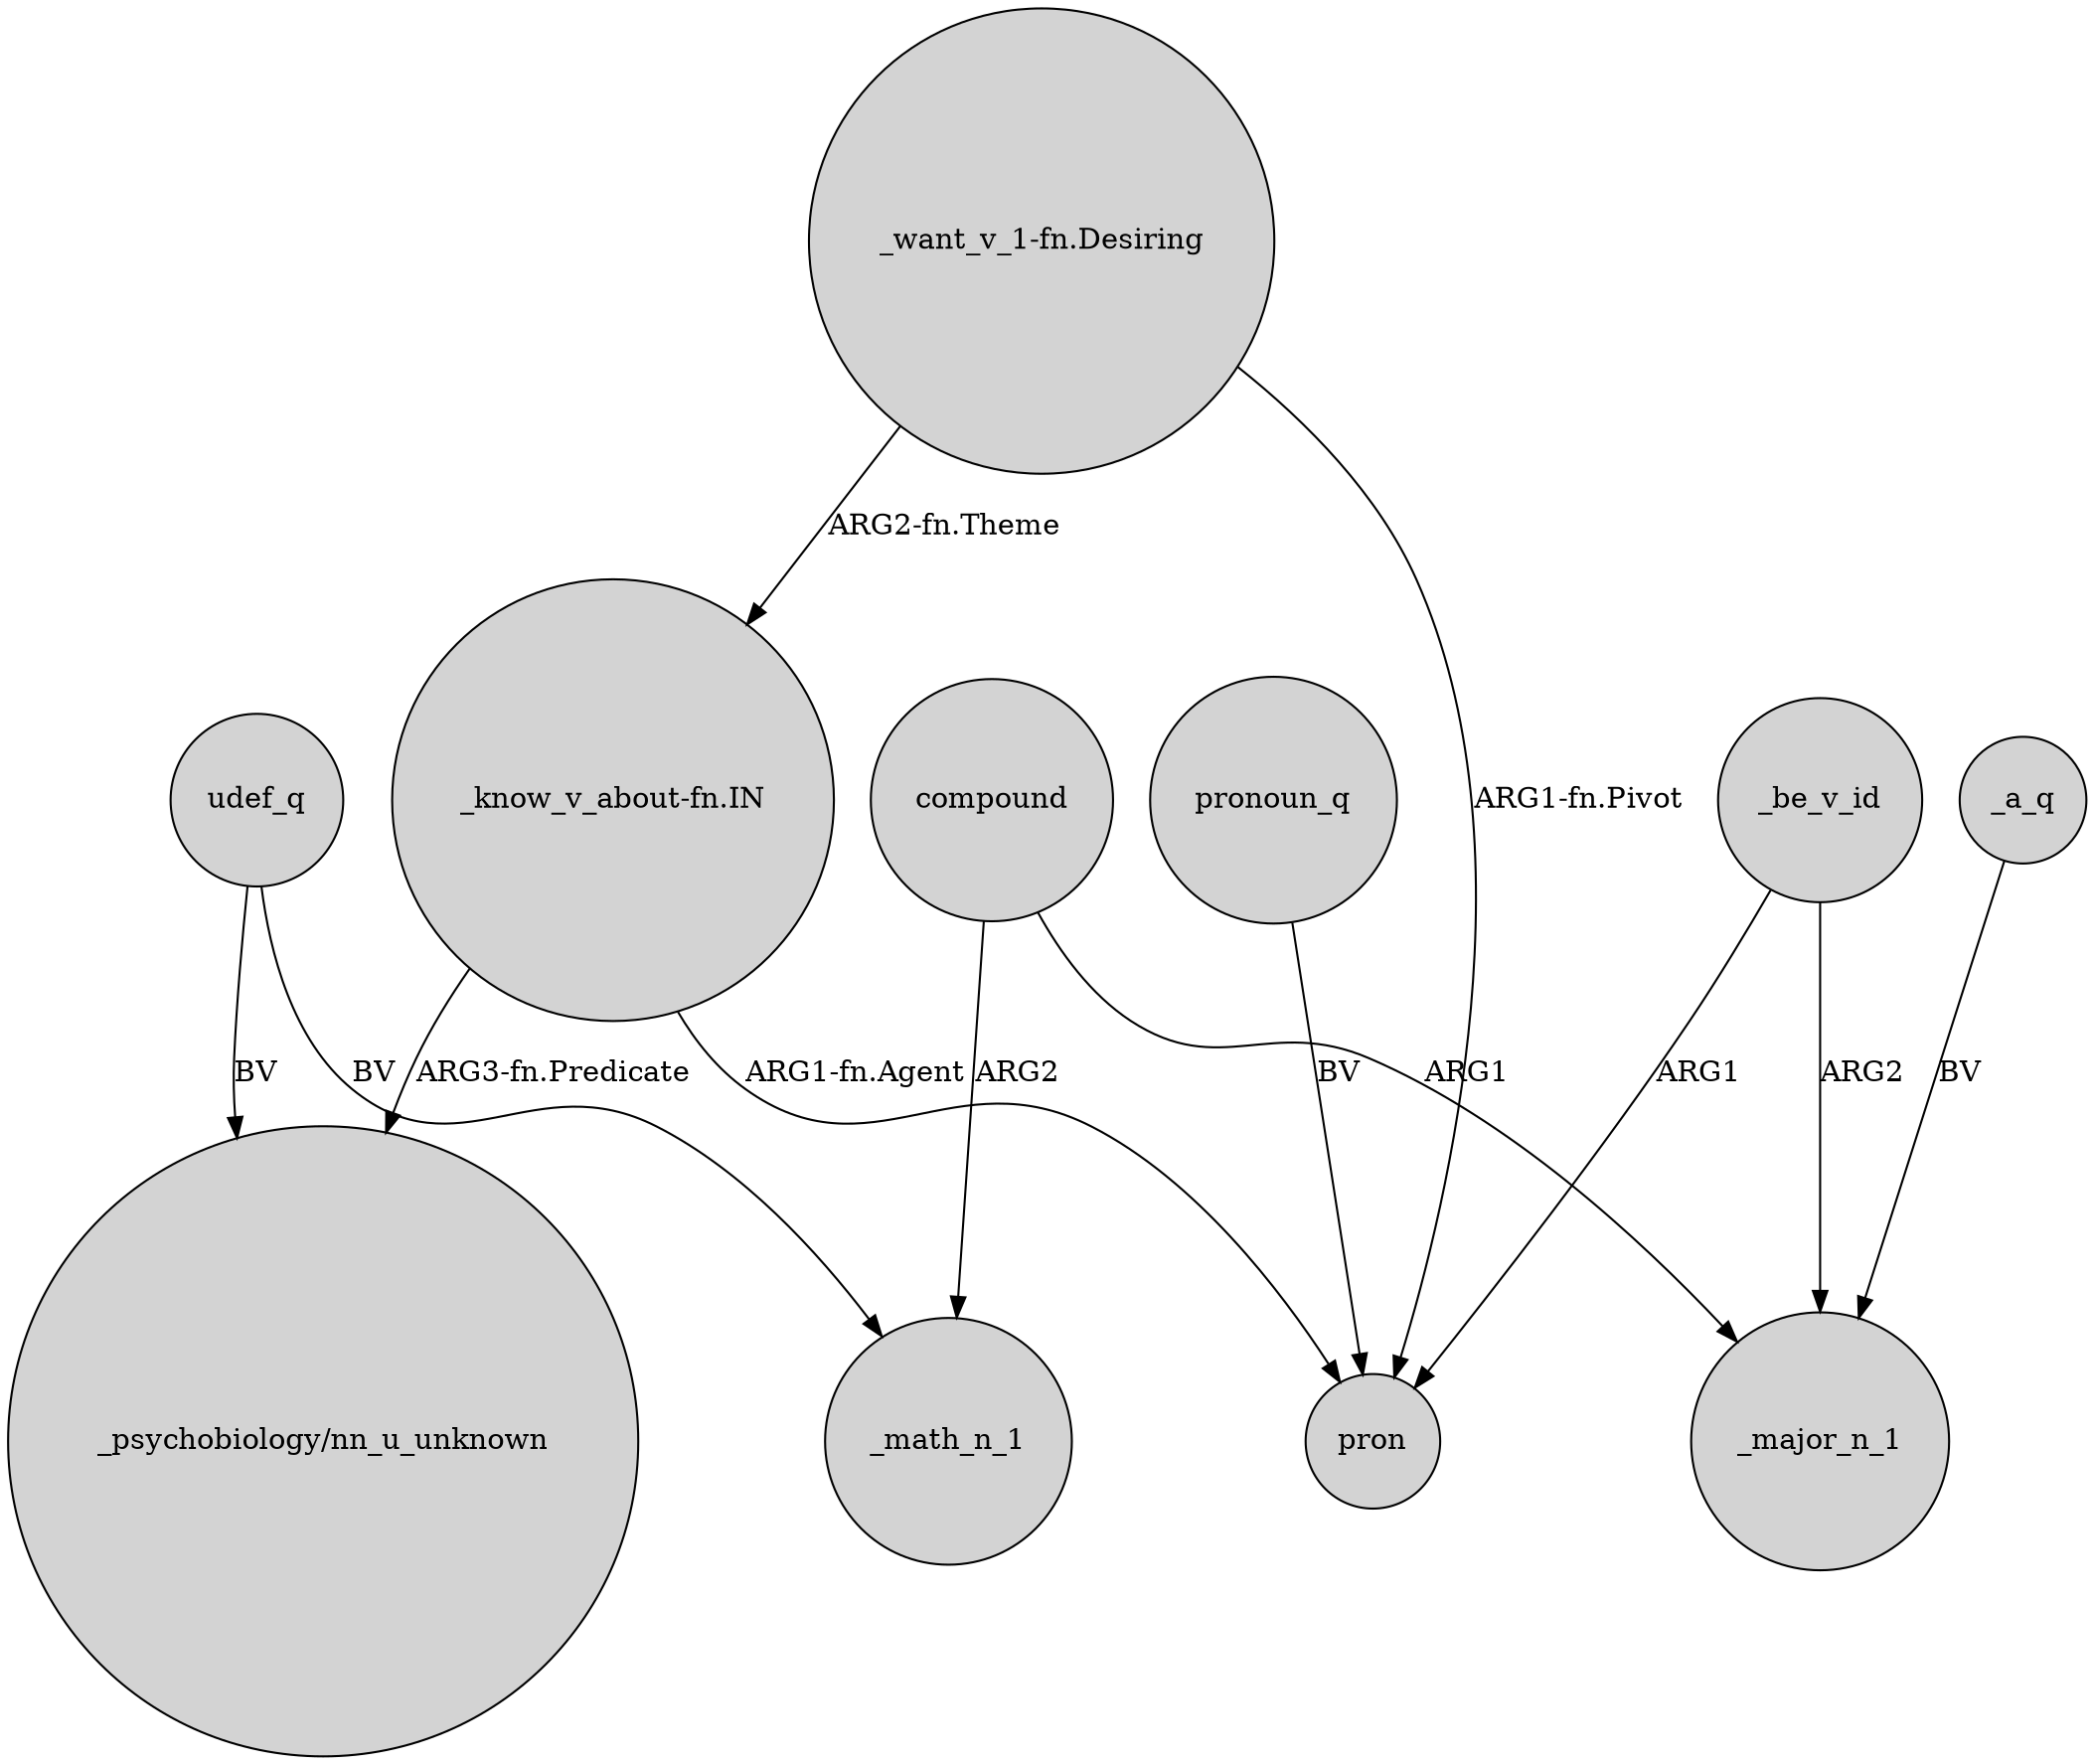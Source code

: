digraph {
	node [shape=circle style=filled]
	compound -> _math_n_1 [label=ARG2]
	"_want_v_1-fn.Desiring" -> pron [label="ARG1-fn.Pivot"]
	"_know_v_about-fn.IN" -> "_psychobiology/nn_u_unknown" [label="ARG3-fn.Predicate"]
	_a_q -> _major_n_1 [label=BV]
	_be_v_id -> _major_n_1 [label=ARG2]
	udef_q -> _math_n_1 [label=BV]
	_be_v_id -> pron [label=ARG1]
	compound -> _major_n_1 [label=ARG1]
	"_want_v_1-fn.Desiring" -> "_know_v_about-fn.IN" [label="ARG2-fn.Theme"]
	"_know_v_about-fn.IN" -> pron [label="ARG1-fn.Agent"]
	udef_q -> "_psychobiology/nn_u_unknown" [label=BV]
	pronoun_q -> pron [label=BV]
}
